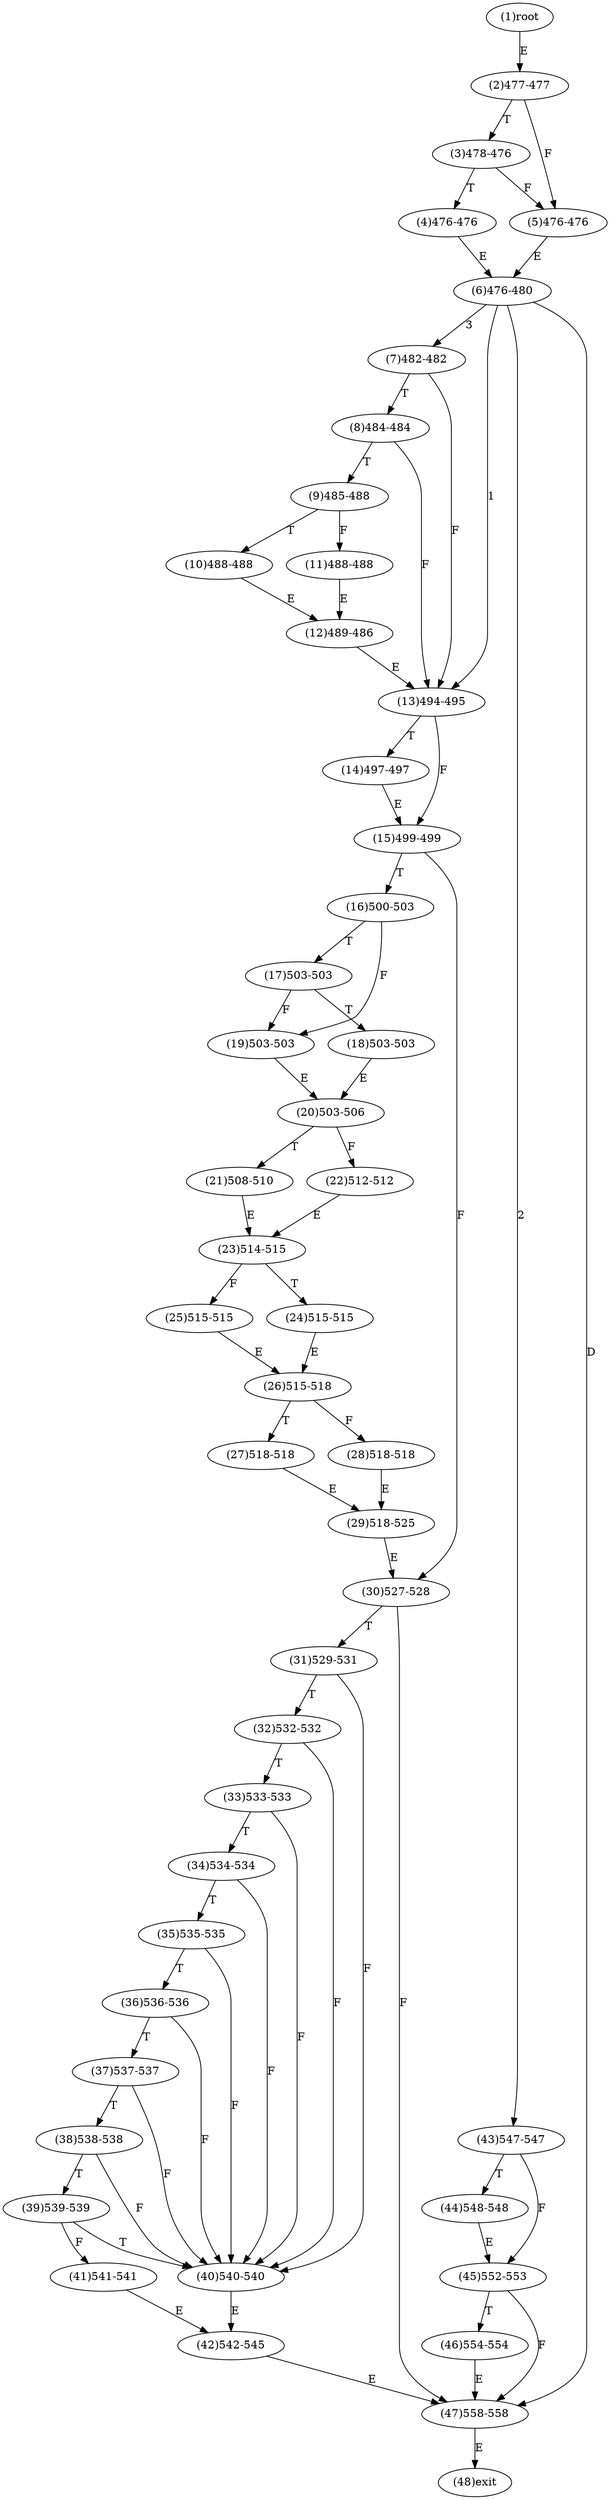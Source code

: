 digraph "" { 
1[ label="(1)root"];
2[ label="(2)477-477"];
3[ label="(3)478-476"];
4[ label="(4)476-476"];
5[ label="(5)476-476"];
6[ label="(6)476-480"];
7[ label="(7)482-482"];
8[ label="(8)484-484"];
9[ label="(9)485-488"];
10[ label="(10)488-488"];
11[ label="(11)488-488"];
12[ label="(12)489-486"];
13[ label="(13)494-495"];
14[ label="(14)497-497"];
15[ label="(15)499-499"];
17[ label="(17)503-503"];
16[ label="(16)500-503"];
19[ label="(19)503-503"];
18[ label="(18)503-503"];
21[ label="(21)508-510"];
20[ label="(20)503-506"];
23[ label="(23)514-515"];
22[ label="(22)512-512"];
25[ label="(25)515-515"];
24[ label="(24)515-515"];
27[ label="(27)518-518"];
26[ label="(26)515-518"];
29[ label="(29)518-525"];
28[ label="(28)518-518"];
31[ label="(31)529-531"];
30[ label="(30)527-528"];
34[ label="(34)534-534"];
35[ label="(35)535-535"];
32[ label="(32)532-532"];
33[ label="(33)533-533"];
38[ label="(38)538-538"];
39[ label="(39)539-539"];
36[ label="(36)536-536"];
37[ label="(37)537-537"];
42[ label="(42)542-545"];
43[ label="(43)547-547"];
40[ label="(40)540-540"];
41[ label="(41)541-541"];
46[ label="(46)554-554"];
47[ label="(47)558-558"];
44[ label="(44)548-548"];
45[ label="(45)552-553"];
48[ label="(48)exit"];
1->2[ label="E"];
2->5[ label="F"];
2->3[ label="T"];
3->5[ label="F"];
3->4[ label="T"];
4->6[ label="E"];
5->6[ label="E"];
6->13[ label="1"];
6->43[ label="2"];
6->7[ label="3"];
6->47[ label="D"];
7->13[ label="F"];
7->8[ label="T"];
8->13[ label="F"];
8->9[ label="T"];
9->11[ label="F"];
9->10[ label="T"];
10->12[ label="E"];
11->12[ label="E"];
12->13[ label="E"];
13->15[ label="F"];
13->14[ label="T"];
14->15[ label="E"];
15->30[ label="F"];
15->16[ label="T"];
16->19[ label="F"];
16->17[ label="T"];
17->19[ label="F"];
17->18[ label="T"];
18->20[ label="E"];
19->20[ label="E"];
20->22[ label="F"];
20->21[ label="T"];
21->23[ label="E"];
22->23[ label="E"];
23->25[ label="F"];
23->24[ label="T"];
24->26[ label="E"];
25->26[ label="E"];
26->28[ label="F"];
26->27[ label="T"];
27->29[ label="E"];
28->29[ label="E"];
29->30[ label="E"];
30->47[ label="F"];
30->31[ label="T"];
31->40[ label="F"];
31->32[ label="T"];
32->40[ label="F"];
32->33[ label="T"];
33->40[ label="F"];
33->34[ label="T"];
34->40[ label="F"];
34->35[ label="T"];
35->40[ label="F"];
35->36[ label="T"];
36->40[ label="F"];
36->37[ label="T"];
37->40[ label="F"];
37->38[ label="T"];
38->40[ label="F"];
38->39[ label="T"];
39->41[ label="F"];
39->40[ label="T"];
40->42[ label="E"];
41->42[ label="E"];
42->47[ label="E"];
43->45[ label="F"];
43->44[ label="T"];
44->45[ label="E"];
45->47[ label="F"];
45->46[ label="T"];
46->47[ label="E"];
47->48[ label="E"];
}